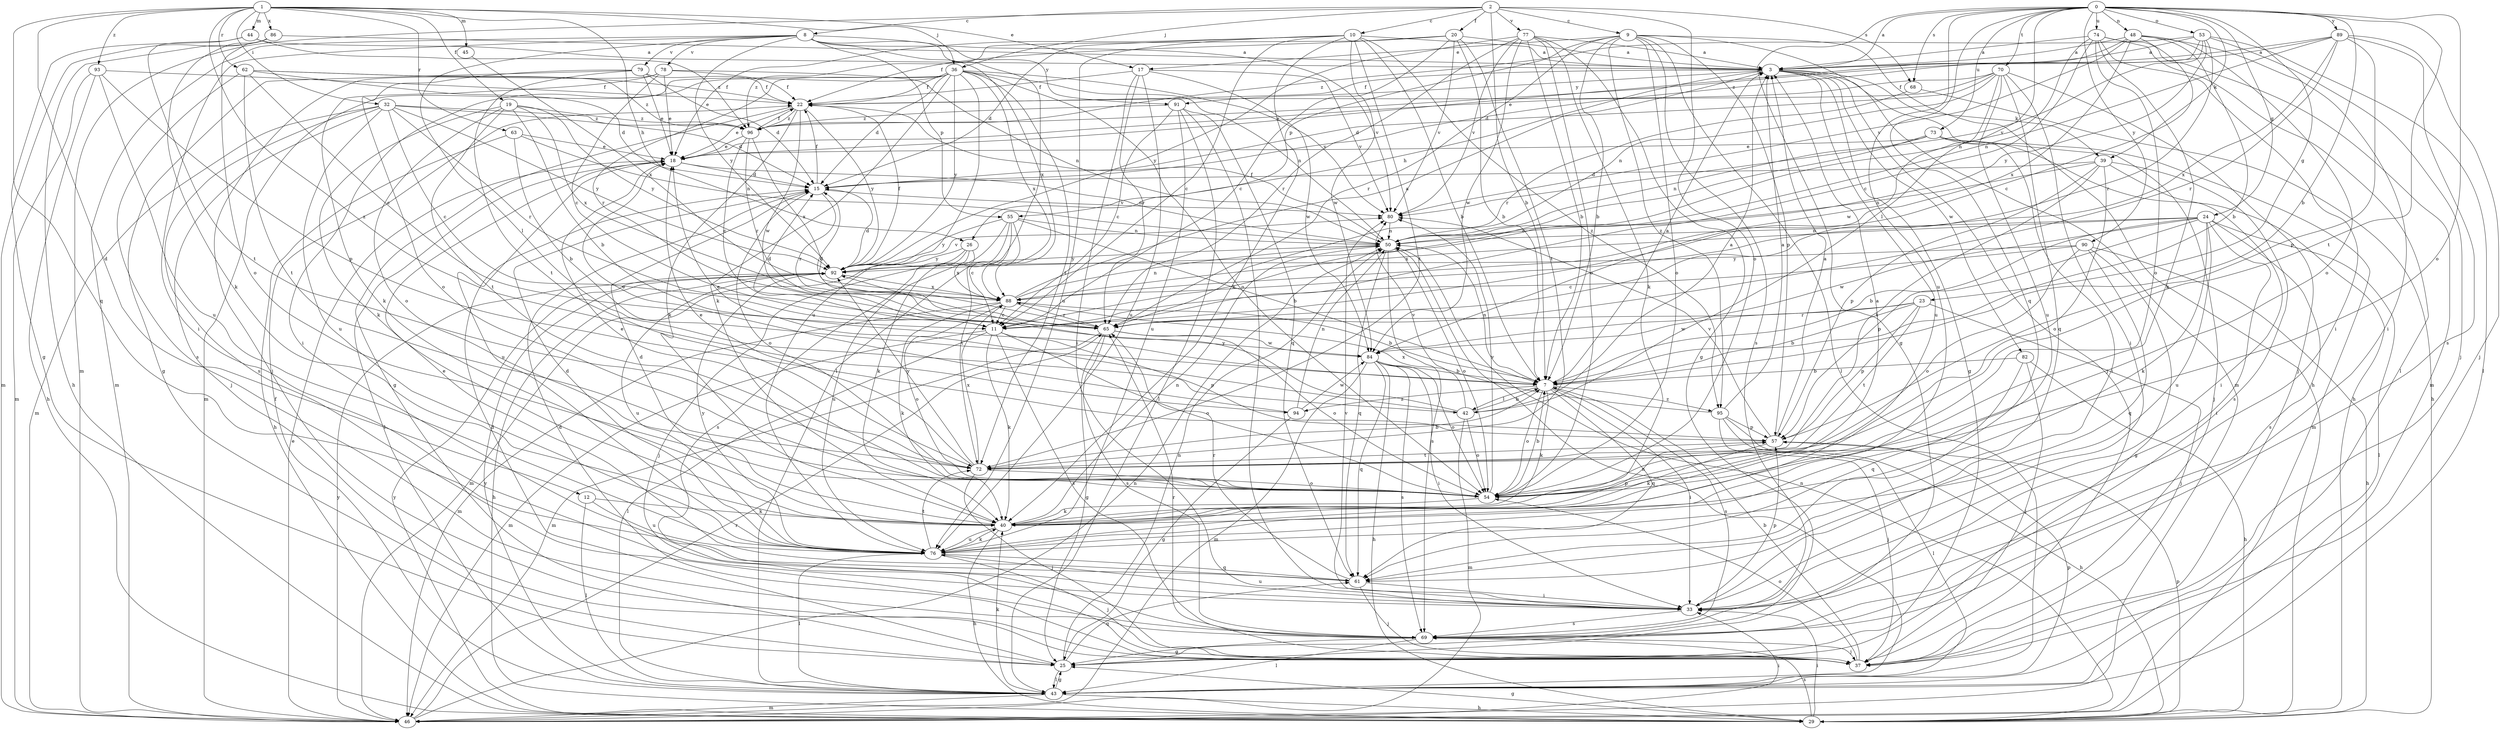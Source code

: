 strict digraph  {
0;
1;
2;
3;
7;
8;
9;
10;
11;
12;
15;
17;
18;
19;
20;
22;
23;
24;
25;
26;
29;
32;
33;
36;
37;
39;
40;
42;
43;
44;
45;
46;
48;
50;
53;
54;
55;
57;
61;
62;
63;
65;
68;
69;
70;
72;
73;
74;
76;
77;
78;
79;
80;
82;
84;
86;
88;
89;
90;
91;
92;
93;
94;
95;
96;
0 -> 3  [label=a];
0 -> 7  [label=b];
0 -> 23  [label=g];
0 -> 24  [label=g];
0 -> 25  [label=g];
0 -> 39  [label=k];
0 -> 42  [label=l];
0 -> 48  [label=n];
0 -> 53  [label=o];
0 -> 54  [label=o];
0 -> 61  [label=q];
0 -> 68  [label=s];
0 -> 70  [label=t];
0 -> 72  [label=t];
0 -> 73  [label=u];
0 -> 74  [label=u];
0 -> 76  [label=u];
0 -> 89  [label=y];
0 -> 90  [label=y];
1 -> 12  [label=d];
1 -> 17  [label=e];
1 -> 19  [label=f];
1 -> 26  [label=h];
1 -> 32  [label=i];
1 -> 36  [label=j];
1 -> 44  [label=m];
1 -> 45  [label=m];
1 -> 61  [label=q];
1 -> 62  [label=r];
1 -> 63  [label=r];
1 -> 86  [label=x];
1 -> 93  [label=z];
1 -> 94  [label=z];
2 -> 7  [label=b];
2 -> 8  [label=c];
2 -> 9  [label=c];
2 -> 10  [label=c];
2 -> 20  [label=f];
2 -> 36  [label=j];
2 -> 46  [label=m];
2 -> 54  [label=o];
2 -> 68  [label=s];
2 -> 77  [label=v];
3 -> 22  [label=f];
3 -> 25  [label=g];
3 -> 26  [label=h];
3 -> 29  [label=h];
3 -> 37  [label=j];
3 -> 39  [label=k];
3 -> 76  [label=u];
3 -> 82  [label=w];
3 -> 91  [label=y];
7 -> 3  [label=a];
7 -> 33  [label=i];
7 -> 40  [label=k];
7 -> 42  [label=l];
7 -> 50  [label=n];
7 -> 54  [label=o];
7 -> 61  [label=q];
7 -> 69  [label=s];
7 -> 94  [label=z];
7 -> 95  [label=z];
8 -> 33  [label=i];
8 -> 42  [label=l];
8 -> 43  [label=l];
8 -> 46  [label=m];
8 -> 55  [label=p];
8 -> 78  [label=v];
8 -> 79  [label=v];
8 -> 80  [label=v];
8 -> 88  [label=x];
8 -> 91  [label=y];
8 -> 92  [label=y];
9 -> 7  [label=b];
9 -> 17  [label=e];
9 -> 29  [label=h];
9 -> 43  [label=l];
9 -> 46  [label=m];
9 -> 54  [label=o];
9 -> 55  [label=p];
9 -> 57  [label=p];
9 -> 65  [label=r];
9 -> 69  [label=s];
9 -> 95  [label=z];
10 -> 3  [label=a];
10 -> 7  [label=b];
10 -> 11  [label=c];
10 -> 15  [label=d];
10 -> 18  [label=e];
10 -> 40  [label=k];
10 -> 72  [label=t];
10 -> 76  [label=u];
10 -> 84  [label=w];
10 -> 95  [label=z];
11 -> 15  [label=d];
11 -> 40  [label=k];
11 -> 43  [label=l];
11 -> 46  [label=m];
11 -> 54  [label=o];
11 -> 57  [label=p];
11 -> 69  [label=s];
12 -> 40  [label=k];
12 -> 43  [label=l];
12 -> 76  [label=u];
15 -> 22  [label=f];
15 -> 54  [label=o];
15 -> 65  [label=r];
15 -> 80  [label=v];
17 -> 22  [label=f];
17 -> 33  [label=i];
17 -> 65  [label=r];
17 -> 76  [label=u];
17 -> 80  [label=v];
17 -> 84  [label=w];
18 -> 15  [label=d];
18 -> 43  [label=l];
18 -> 50  [label=n];
18 -> 76  [label=u];
19 -> 7  [label=b];
19 -> 40  [label=k];
19 -> 54  [label=o];
19 -> 72  [label=t];
19 -> 88  [label=x];
19 -> 92  [label=y];
19 -> 96  [label=z];
20 -> 3  [label=a];
20 -> 7  [label=b];
20 -> 11  [label=c];
20 -> 22  [label=f];
20 -> 72  [label=t];
20 -> 80  [label=v];
20 -> 96  [label=z];
22 -> 18  [label=e];
22 -> 25  [label=g];
22 -> 40  [label=k];
22 -> 84  [label=w];
22 -> 92  [label=y];
22 -> 96  [label=z];
23 -> 7  [label=b];
23 -> 37  [label=j];
23 -> 57  [label=p];
23 -> 65  [label=r];
23 -> 72  [label=t];
23 -> 84  [label=w];
24 -> 7  [label=b];
24 -> 33  [label=i];
24 -> 40  [label=k];
24 -> 43  [label=l];
24 -> 50  [label=n];
24 -> 57  [label=p];
24 -> 69  [label=s];
24 -> 76  [label=u];
24 -> 84  [label=w];
24 -> 88  [label=x];
25 -> 15  [label=d];
25 -> 43  [label=l];
25 -> 50  [label=n];
25 -> 61  [label=q];
26 -> 37  [label=j];
26 -> 46  [label=m];
26 -> 76  [label=u];
26 -> 88  [label=x];
26 -> 92  [label=y];
29 -> 25  [label=g];
29 -> 33  [label=i];
29 -> 50  [label=n];
29 -> 57  [label=p];
29 -> 69  [label=s];
29 -> 92  [label=y];
32 -> 11  [label=c];
32 -> 15  [label=d];
32 -> 37  [label=j];
32 -> 46  [label=m];
32 -> 65  [label=r];
32 -> 69  [label=s];
32 -> 76  [label=u];
32 -> 92  [label=y];
32 -> 96  [label=z];
33 -> 57  [label=p];
33 -> 69  [label=s];
33 -> 76  [label=u];
33 -> 80  [label=v];
36 -> 15  [label=d];
36 -> 22  [label=f];
36 -> 33  [label=i];
36 -> 40  [label=k];
36 -> 46  [label=m];
36 -> 50  [label=n];
36 -> 54  [label=o];
36 -> 65  [label=r];
36 -> 72  [label=t];
36 -> 76  [label=u];
36 -> 80  [label=v];
36 -> 88  [label=x];
36 -> 92  [label=y];
37 -> 7  [label=b];
37 -> 15  [label=d];
37 -> 54  [label=o];
37 -> 65  [label=r];
39 -> 15  [label=d];
39 -> 33  [label=i];
39 -> 50  [label=n];
39 -> 54  [label=o];
39 -> 57  [label=p];
39 -> 69  [label=s];
39 -> 72  [label=t];
40 -> 3  [label=a];
40 -> 15  [label=d];
40 -> 29  [label=h];
40 -> 50  [label=n];
40 -> 57  [label=p];
40 -> 76  [label=u];
42 -> 3  [label=a];
42 -> 7  [label=b];
42 -> 18  [label=e];
42 -> 46  [label=m];
42 -> 54  [label=o];
42 -> 80  [label=v];
42 -> 92  [label=y];
43 -> 22  [label=f];
43 -> 25  [label=g];
43 -> 29  [label=h];
43 -> 40  [label=k];
43 -> 46  [label=m];
43 -> 50  [label=n];
43 -> 57  [label=p];
43 -> 92  [label=y];
44 -> 3  [label=a];
44 -> 25  [label=g];
44 -> 72  [label=t];
44 -> 96  [label=z];
45 -> 88  [label=x];
46 -> 18  [label=e];
46 -> 33  [label=i];
46 -> 50  [label=n];
46 -> 65  [label=r];
46 -> 92  [label=y];
48 -> 3  [label=a];
48 -> 7  [label=b];
48 -> 11  [label=c];
48 -> 18  [label=e];
48 -> 33  [label=i];
48 -> 54  [label=o];
48 -> 80  [label=v];
48 -> 88  [label=x];
50 -> 22  [label=f];
50 -> 54  [label=o];
50 -> 61  [label=q];
50 -> 69  [label=s];
50 -> 92  [label=y];
53 -> 3  [label=a];
53 -> 15  [label=d];
53 -> 37  [label=j];
53 -> 43  [label=l];
53 -> 65  [label=r];
53 -> 80  [label=v];
53 -> 92  [label=y];
53 -> 96  [label=z];
54 -> 7  [label=b];
54 -> 18  [label=e];
54 -> 40  [label=k];
54 -> 80  [label=v];
55 -> 7  [label=b];
55 -> 11  [label=c];
55 -> 40  [label=k];
55 -> 50  [label=n];
55 -> 69  [label=s];
55 -> 72  [label=t];
55 -> 92  [label=y];
57 -> 3  [label=a];
57 -> 40  [label=k];
57 -> 72  [label=t];
57 -> 80  [label=v];
61 -> 18  [label=e];
61 -> 33  [label=i];
61 -> 37  [label=j];
61 -> 65  [label=r];
62 -> 11  [label=c];
62 -> 15  [label=d];
62 -> 22  [label=f];
62 -> 69  [label=s];
62 -> 72  [label=t];
62 -> 96  [label=z];
63 -> 7  [label=b];
63 -> 18  [label=e];
63 -> 29  [label=h];
63 -> 50  [label=n];
65 -> 15  [label=d];
65 -> 25  [label=g];
65 -> 46  [label=m];
65 -> 54  [label=o];
65 -> 69  [label=s];
65 -> 84  [label=w];
68 -> 29  [label=h];
68 -> 65  [label=r];
69 -> 25  [label=g];
69 -> 37  [label=j];
69 -> 43  [label=l];
70 -> 15  [label=d];
70 -> 18  [label=e];
70 -> 22  [label=f];
70 -> 33  [label=i];
70 -> 37  [label=j];
70 -> 50  [label=n];
70 -> 61  [label=q];
70 -> 76  [label=u];
70 -> 84  [label=w];
72 -> 7  [label=b];
72 -> 18  [label=e];
72 -> 37  [label=j];
72 -> 54  [label=o];
72 -> 88  [label=x];
72 -> 92  [label=y];
73 -> 11  [label=c];
73 -> 18  [label=e];
73 -> 33  [label=i];
73 -> 37  [label=j];
73 -> 46  [label=m];
73 -> 50  [label=n];
74 -> 3  [label=a];
74 -> 11  [label=c];
74 -> 33  [label=i];
74 -> 40  [label=k];
74 -> 43  [label=l];
74 -> 46  [label=m];
74 -> 50  [label=n];
74 -> 54  [label=o];
76 -> 15  [label=d];
76 -> 37  [label=j];
76 -> 40  [label=k];
76 -> 43  [label=l];
76 -> 61  [label=q];
76 -> 72  [label=t];
76 -> 92  [label=y];
77 -> 3  [label=a];
77 -> 7  [label=b];
77 -> 25  [label=g];
77 -> 40  [label=k];
77 -> 54  [label=o];
77 -> 65  [label=r];
77 -> 80  [label=v];
77 -> 84  [label=w];
77 -> 92  [label=y];
78 -> 11  [label=c];
78 -> 18  [label=e];
78 -> 22  [label=f];
78 -> 37  [label=j];
78 -> 40  [label=k];
78 -> 50  [label=n];
79 -> 15  [label=d];
79 -> 18  [label=e];
79 -> 22  [label=f];
79 -> 25  [label=g];
79 -> 54  [label=o];
79 -> 72  [label=t];
80 -> 50  [label=n];
82 -> 7  [label=b];
82 -> 29  [label=h];
82 -> 37  [label=j];
82 -> 61  [label=q];
84 -> 7  [label=b];
84 -> 29  [label=h];
84 -> 33  [label=i];
84 -> 46  [label=m];
84 -> 54  [label=o];
84 -> 61  [label=q];
84 -> 69  [label=s];
86 -> 3  [label=a];
86 -> 29  [label=h];
86 -> 40  [label=k];
86 -> 46  [label=m];
86 -> 54  [label=o];
88 -> 3  [label=a];
88 -> 7  [label=b];
88 -> 11  [label=c];
88 -> 40  [label=k];
88 -> 46  [label=m];
88 -> 50  [label=n];
88 -> 54  [label=o];
88 -> 65  [label=r];
89 -> 3  [label=a];
89 -> 37  [label=j];
89 -> 50  [label=n];
89 -> 57  [label=p];
89 -> 65  [label=r];
89 -> 69  [label=s];
89 -> 88  [label=x];
89 -> 96  [label=z];
90 -> 11  [label=c];
90 -> 25  [label=g];
90 -> 29  [label=h];
90 -> 54  [label=o];
90 -> 61  [label=q];
90 -> 92  [label=y];
91 -> 11  [label=c];
91 -> 33  [label=i];
91 -> 43  [label=l];
91 -> 61  [label=q];
91 -> 76  [label=u];
91 -> 96  [label=z];
92 -> 15  [label=d];
92 -> 22  [label=f];
92 -> 29  [label=h];
92 -> 76  [label=u];
92 -> 80  [label=v];
92 -> 88  [label=x];
93 -> 22  [label=f];
93 -> 29  [label=h];
93 -> 46  [label=m];
93 -> 57  [label=p];
93 -> 76  [label=u];
94 -> 18  [label=e];
94 -> 25  [label=g];
94 -> 50  [label=n];
94 -> 84  [label=w];
95 -> 3  [label=a];
95 -> 29  [label=h];
95 -> 37  [label=j];
95 -> 43  [label=l];
95 -> 57  [label=p];
95 -> 88  [label=x];
96 -> 11  [label=c];
96 -> 18  [label=e];
96 -> 22  [label=f];
96 -> 65  [label=r];
96 -> 88  [label=x];
}
